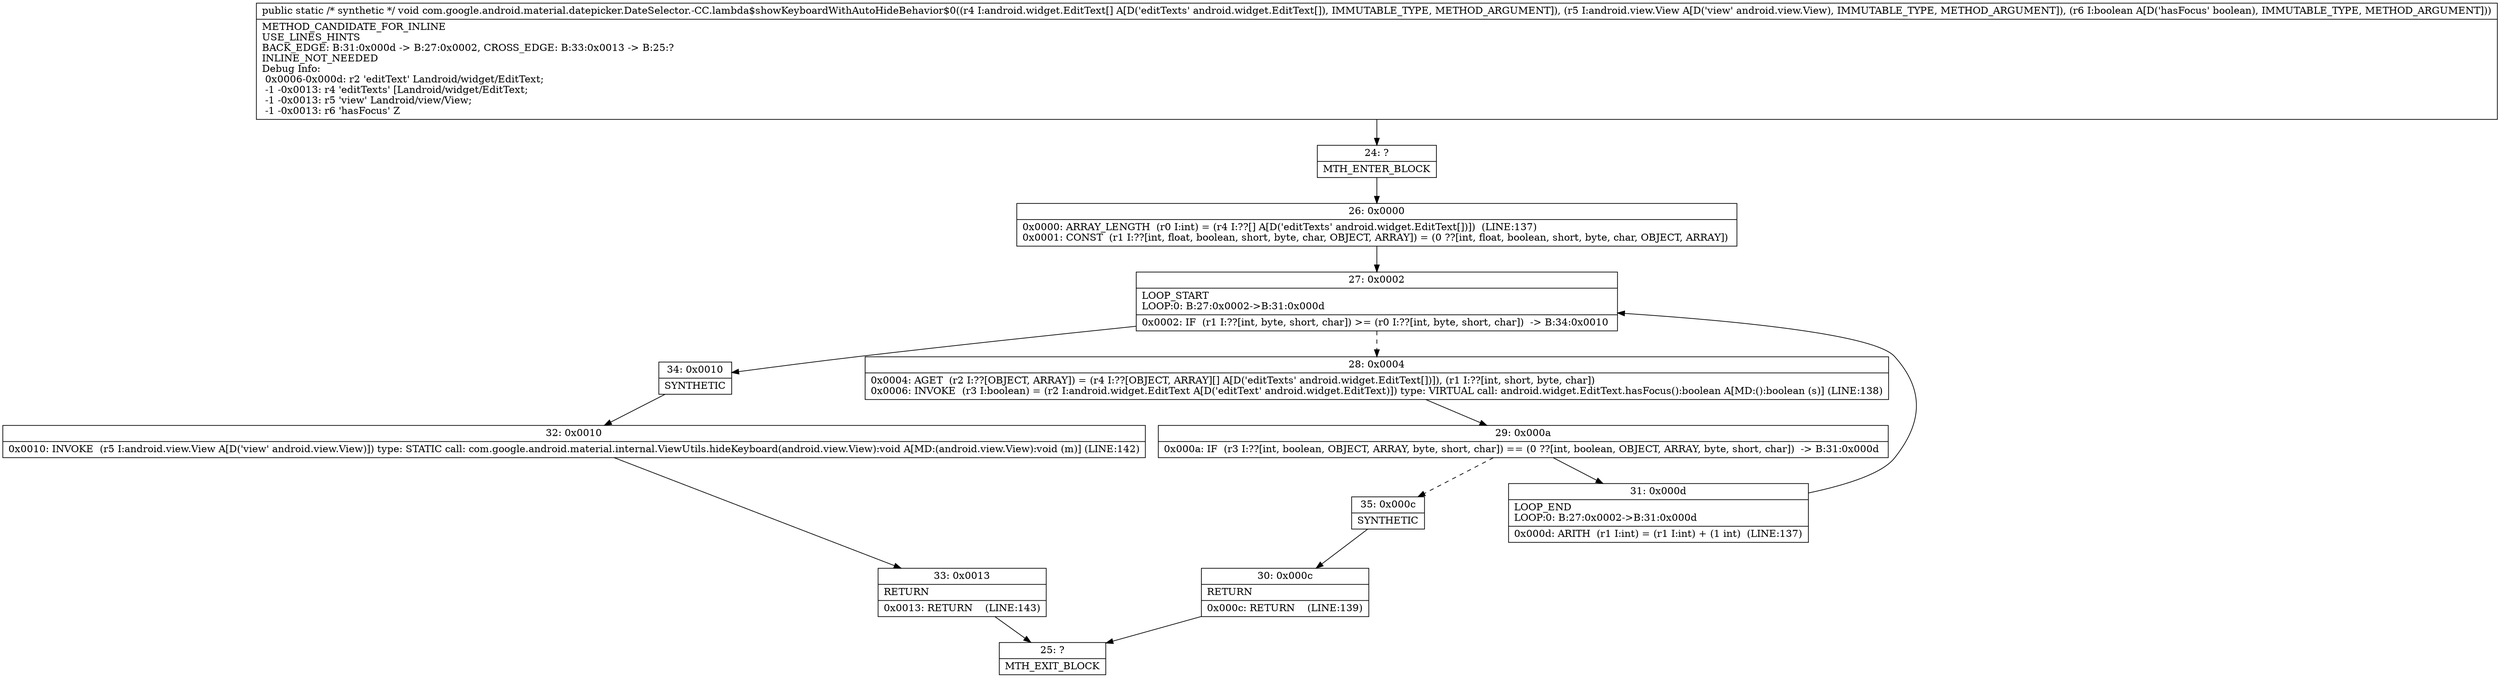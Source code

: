 digraph "CFG forcom.google.android.material.datepicker.DateSelector.\-CC.lambda$showKeyboardWithAutoHideBehavior$0([Landroid\/widget\/EditText;Landroid\/view\/View;Z)V" {
Node_24 [shape=record,label="{24\:\ ?|MTH_ENTER_BLOCK\l}"];
Node_26 [shape=record,label="{26\:\ 0x0000|0x0000: ARRAY_LENGTH  (r0 I:int) = (r4 I:??[] A[D('editTexts' android.widget.EditText[])])  (LINE:137)\l0x0001: CONST  (r1 I:??[int, float, boolean, short, byte, char, OBJECT, ARRAY]) = (0 ??[int, float, boolean, short, byte, char, OBJECT, ARRAY]) \l}"];
Node_27 [shape=record,label="{27\:\ 0x0002|LOOP_START\lLOOP:0: B:27:0x0002\-\>B:31:0x000d\l|0x0002: IF  (r1 I:??[int, byte, short, char]) \>= (r0 I:??[int, byte, short, char])  \-\> B:34:0x0010 \l}"];
Node_28 [shape=record,label="{28\:\ 0x0004|0x0004: AGET  (r2 I:??[OBJECT, ARRAY]) = (r4 I:??[OBJECT, ARRAY][] A[D('editTexts' android.widget.EditText[])]), (r1 I:??[int, short, byte, char]) \l0x0006: INVOKE  (r3 I:boolean) = (r2 I:android.widget.EditText A[D('editText' android.widget.EditText)]) type: VIRTUAL call: android.widget.EditText.hasFocus():boolean A[MD:():boolean (s)] (LINE:138)\l}"];
Node_29 [shape=record,label="{29\:\ 0x000a|0x000a: IF  (r3 I:??[int, boolean, OBJECT, ARRAY, byte, short, char]) == (0 ??[int, boolean, OBJECT, ARRAY, byte, short, char])  \-\> B:31:0x000d \l}"];
Node_31 [shape=record,label="{31\:\ 0x000d|LOOP_END\lLOOP:0: B:27:0x0002\-\>B:31:0x000d\l|0x000d: ARITH  (r1 I:int) = (r1 I:int) + (1 int)  (LINE:137)\l}"];
Node_35 [shape=record,label="{35\:\ 0x000c|SYNTHETIC\l}"];
Node_30 [shape=record,label="{30\:\ 0x000c|RETURN\l|0x000c: RETURN    (LINE:139)\l}"];
Node_25 [shape=record,label="{25\:\ ?|MTH_EXIT_BLOCK\l}"];
Node_34 [shape=record,label="{34\:\ 0x0010|SYNTHETIC\l}"];
Node_32 [shape=record,label="{32\:\ 0x0010|0x0010: INVOKE  (r5 I:android.view.View A[D('view' android.view.View)]) type: STATIC call: com.google.android.material.internal.ViewUtils.hideKeyboard(android.view.View):void A[MD:(android.view.View):void (m)] (LINE:142)\l}"];
Node_33 [shape=record,label="{33\:\ 0x0013|RETURN\l|0x0013: RETURN    (LINE:143)\l}"];
MethodNode[shape=record,label="{public static \/* synthetic *\/ void com.google.android.material.datepicker.DateSelector.\-CC.lambda$showKeyboardWithAutoHideBehavior$0((r4 I:android.widget.EditText[] A[D('editTexts' android.widget.EditText[]), IMMUTABLE_TYPE, METHOD_ARGUMENT]), (r5 I:android.view.View A[D('view' android.view.View), IMMUTABLE_TYPE, METHOD_ARGUMENT]), (r6 I:boolean A[D('hasFocus' boolean), IMMUTABLE_TYPE, METHOD_ARGUMENT]))  | METHOD_CANDIDATE_FOR_INLINE\lUSE_LINES_HINTS\lBACK_EDGE: B:31:0x000d \-\> B:27:0x0002, CROSS_EDGE: B:33:0x0013 \-\> B:25:?\lINLINE_NOT_NEEDED\lDebug Info:\l  0x0006\-0x000d: r2 'editText' Landroid\/widget\/EditText;\l  \-1 \-0x0013: r4 'editTexts' [Landroid\/widget\/EditText;\l  \-1 \-0x0013: r5 'view' Landroid\/view\/View;\l  \-1 \-0x0013: r6 'hasFocus' Z\l}"];
MethodNode -> Node_24;Node_24 -> Node_26;
Node_26 -> Node_27;
Node_27 -> Node_28[style=dashed];
Node_27 -> Node_34;
Node_28 -> Node_29;
Node_29 -> Node_31;
Node_29 -> Node_35[style=dashed];
Node_31 -> Node_27;
Node_35 -> Node_30;
Node_30 -> Node_25;
Node_34 -> Node_32;
Node_32 -> Node_33;
Node_33 -> Node_25;
}

